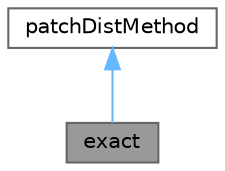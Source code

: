 digraph "exact"
{
 // LATEX_PDF_SIZE
  bgcolor="transparent";
  edge [fontname=Helvetica,fontsize=10,labelfontname=Helvetica,labelfontsize=10];
  node [fontname=Helvetica,fontsize=10,shape=box,height=0.2,width=0.4];
  Node1 [id="Node000001",label="exact",height=0.2,width=0.4,color="gray40", fillcolor="grey60", style="filled", fontcolor="black",tooltip="Calculation of exact distance to nearest patch for all cells and boundary by constructing a search tr..."];
  Node2 -> Node1 [id="edge1_Node000001_Node000002",dir="back",color="steelblue1",style="solid",tooltip=" "];
  Node2 [id="Node000002",label="patchDistMethod",height=0.2,width=0.4,color="gray40", fillcolor="white", style="filled",URL="$classFoam_1_1patchDistMethod.html",tooltip="Specialisation of patchDist for wall distance calculation."];
}
